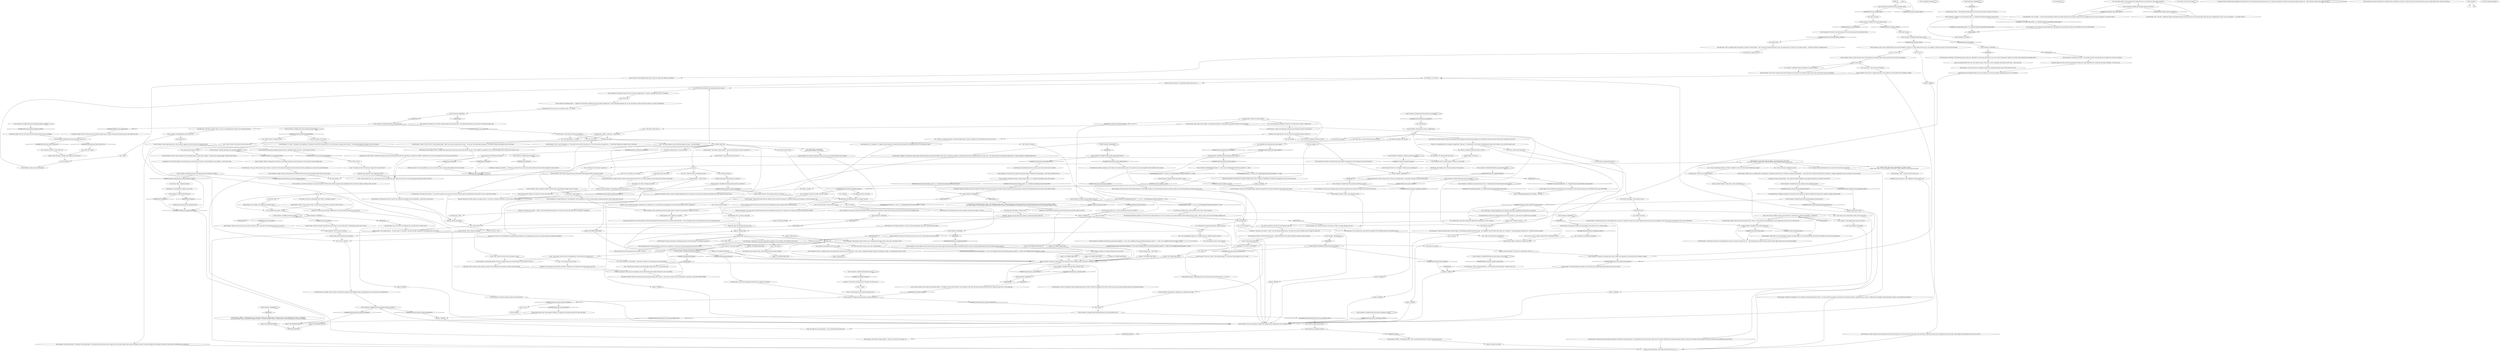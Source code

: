# YARD / TRASH
# You can click on the trash container. This lets you see the padlock has a Whirling-in-Rags logo on it -> go to Garte -> ask for key -> open container - > get your paperwork
# ==================================================
digraph G {
	  0 [label="START"];
	  1 [label="input"];
	  2 [label="Trash Container: This trash container is locked. The sliding lid has a padlock that says \"Whirling-in-Rags.\""];
	  3 [label="TRASH"];
	  4 [label="Trash Container: IsKimHere()"];
	  5 [label="IsKimHere()", shape=diamond];
	  6 [label="!(IsKimHere())", shape=diamond];
	  7 [label="Trash Container: "];
	  8 [label="Trash Container: The dumpster is goading you. It thinks you're weak."];
	  9 [label="Cuno: \"Figures.\""];
	  10 [label="Kim Kitsuragi: \"The belt is missing. That's it. Do you see anything else in there? I have another bag here...\""];
	  11 [label="Cuno: \"Cuno can hear you, cop -- and Cuno don't know shit about the rags, okay? You don't have to come asking about them again like some bitch.\""];
	  12 [label="Jump to: [Tutorial Agent: \"Some items, such as the ledger you...\"]"];
	  13 [label="You: \"I speaketh the tongue.\""];
	  14 [label="Kim Kitsuragi: \"Do-eth thou also thorough inventories?\" He points to the ruined notes. \"You should take stock of your notes, make sure it's all there. Official notes contain informants' names. If some of it has fallen into the hands of the RCM's adversaries, bloodletting may well ensue.\""];
	  15 [label="Kim Kitsuragi: \"I see, yes. You're what we call a *bad ass*, aren't you?\" He makes little quotation marks around the words, indicating he is unsure of its actual badassery."];
	  16 [label="Jump to: [IN THERE MAIN HUB]"];
	  17 [label="Kim Kitsuragi: With effort, he looks at you."];
	  18 [label="Trash Container: *Just* a trash container? There is no such thing."];
	  19 [label="rvd_rvd"];
	  20 [label="Kim Kitsuragi: \"None. Because they don't exist.\""];
	  21 [label="Physical Instrument: Did someone say *prybar*?!"];
	  22 [label="Physical Instrument: Prybar, prybar, your palms yearn it's cold touch. To grasp it once more, as you've done so many times..."];
	  23 [label="lets_open_up"];
	  24 [label="Trash Container: This is where you belong..."];
	  25 [label="Kim Kitsuragi: Soggy cartons and rags look back at him. \"Oh yes -- and it would also be appropriate to start taking notes on the case. It's what cops do.\""];
	  26 [label="You: I'm not going to do anything."];
	  27 [label="Logic: Exactly. Open your official investigation."];
	  28 [label="Jump to: [NewspaperEndgame(\"NO_MONEY\", \"DISGRA ...]"];
	  29 [label="Jump to: [IN THERE MAIN HUB]"];
	  30 [label="Jump to: [Trash Container: \"You pick out a broken mug, with an...\"]"];
	  31 [label="Trash Container: Unsatisfying. Hurtful. You hear a ringing sound, but not quite hollow. The can seems to be full..."];
	  32 [label="You: Say nothing."];
	  33 [label="Trash Container: With a well-oiled crack the lock pops open. It should now be possible to simply raise the lid..."];
	  34 [label="Trash Container: And is that a Cordon Electrics pre amp with Elektra f2 tubes? It is! That catches quite a price, we're talking 12,000 easy. Unless you're into hi-fi yourself?"];
	  35 [label="Trash Container: IsKimHere()"];
	  36 [label="IsKimHere()", shape=diamond];
	  37 [label="!(IsKimHere())", shape=diamond];
	  38 [label="Jump to: [IN THERE MAIN HUB]"];
	  39 [label="Trash Container: A blue piece of plastic sticks out from the apple peels. It's *shiny*. Looks like the corner of something..."];
	  40 [label="Cunoesse: \"The fuck's he on about -- *kid*?!\" the one behind the fence yells. \"You hear that, Cuno? He thinks you're an infant or some shit.\""];
	  41 [label="Trash Container: Soggy carton and some kind of food sludge welcome you back, uninvitingly. Smells like the wrong choice."];
	  42 [label="Rhetoric: Wow, went off script there, getting your ass handed to you. You shouldn't go picking fights if your rhetorical faculties haven't suggested it."];
	  43 [label="You: \"Yes, I *feel* like there's something in there.\""];
	  44 [label="You: Fuck yeah! Prybar!"];
	  45 [label="You: What's a prybar?"];
	  46 [label="Physical Instrument: *Still* not force time. You're just not getting there... the prybar is primed, but you lack the ability."];
	  47 [label="Trash Container: IsKimHere()"];
	  48 [label="IsKimHere()", shape=diamond];
	  49 [label="!(IsKimHere())", shape=diamond];
	  50 [label="You: What am I supposed to do?"];
	  51 [label="Trash Container: Variable[\"yard.trash_interfacing_deluxe_content\"]"];
	  52 [label="Variable[\"yard.trash_interfacing_deluxe_content\"]", shape=diamond];
	  53 [label="!(Variable[\"yard.trash_interfacing_deluxe_content\"])", shape=diamond];
	  54 [label="Trash Container: Variable[\"yard.trash_kim_turned_from_digging\"] == true  and  Variable[\"yard.trash_interfacing_deluxe_content\"]  == false  and  Variable[\"yard.trash_mug\"] == false"];
	  55 [label="Variable[\"yard.trash_kim_turned_from_digging\"] == true  and  Variable[\"yard.trash_interfacing_deluxe_content\"]  == false  and  Variable[\"yard.trash_mug\"] == false", shape=diamond];
	  56 [label="!(Variable[\"yard.trash_kim_turned_from_digging\"] == true  and  Variable[\"yard.trash_interfacing_deluxe_content\"]  == false  and  Variable[\"yard.trash_mug\"] == false)", shape=diamond];
	  57 [label="Trash Container: IsKimHere()"];
	  58 [label="IsKimHere()", shape=diamond];
	  59 [label="!(IsKimHere())", shape=diamond];
	  60 [label="Kim Kitsuragi: \"The strange thing is -- we don't have to.\" He smiles. \"We have the *key* remember. The manager gave you the key.\""];
	  61 [label="Trash Container: The smell of rotten food rises to greet you. You see soggy cartons, dirty rags, and organic waste."];
	  62 [label="IN THERE MAIN HUB"];
	  63 [label="You: \"The kid said he didn't know anything about the clothes.\""];
	  64 [label="Trash Container: The garbage stinks in front of you, overflowing with soggy cartons, dirty rags, and organic waste."];
	  65 [label="You: No! Not like this! (Crawl out of the trash.)"];
	  66 [label="Jump to: [TRASH]"];
	  67 [label="Jump to: [TRASH]"];
	  68 [label="Logic: Oh, yes you are. It's *fundamental* to proper police procedure to start keeping notes on the case at hand. Open your official investigation."];
	  69 [label="You: \"Then we should open it immediately!\""];
	  70 [label="Logic: He might also have information -- this is better than the prybar idea."];
	  71 [label="Trash Container: Variable[\"yard.trash_inland_something_in_there\"]"];
	  72 [label="Variable[\"yard.trash_inland_something_in_there\"]", shape=diamond];
	  73 [label="!(Variable[\"yard.trash_inland_something_in_there\"])", shape=diamond];
	  74 [label="Empathy: He's enjoying your little failure. He finds it amusing, he's revelling in the sweaty rage on your face."];
	  75 [label="Cuno: \"No you weren't. If you were you'd stick that shitto...\" He makes a move with his hands. \"In that staple or some shit. That little ring that has the lock in it. Then twist that shit, it's the weak spot.\""];
	  76 [label="Kim Kitsuragi: \"We're just in time.\" The lieutenant peers in. \"This hasn't been emptied for over a week.\""];
	  77 [label="Trash Container: Variable[\"TASK.who_put_the_clothes_in_the_trash\"]"];
	  78 [label="Variable[\"TASK.who_put_the_clothes_in_the_trash\"]", shape=diamond];
	  79 [label="!(Variable[\"TASK.who_put_the_clothes_in_the_trash\"])", shape=diamond];
	  80 [label="You: An antique?"];
	  81 [label="Kim Kitsuragi: \"Alright. We should go to Garte again and ask if he knows who put the clothes in the trash. It could be as simple as someone from the hostel cleaning the yard, or *that* one...\" He nods toward the red-haired boy behind him. \"I'd advise *against* confronting that force.\""];
	  82 [label="Jump to: [Trash Container: \"The smell of rotten food rises to g...\"]"];
	  83 [label="end hub for trash"];
	  84 [label="Trash Container: The smell of rotten food rises up at you as you climb inside the trash container."];
	  85 [label="You: \"I'm so disappointed right now. I thought there was a Remote Viewers Division.\""];
	  86 [label="You: \"Oh. Okay.\""];
	  87 [label="You: \"Seems like a reasonable assumption.\""];
	  88 [label="Inland Empire: There's something in there. Not necessarily connected to the case -- but still..."];
	  89 [label="Trash Container: Variable[\"TASK.open_trash_container\"]"];
	  90 [label="Variable[\"TASK.open_trash_container\"]", shape=diamond];
	  91 [label="!(Variable[\"TASK.open_trash_container\"])", shape=diamond];
	  92 [label="You: \"But I wanted to use the prybar... I feel like I'm losing out on something not using the prybar.\""];
	  93 [label="You: \"Fuck you, Cuno.\""];
	  94 [label="Jump to: [IN THERE MAIN HUB]"];
	  95 [label="Kim Kitsuragi: The lieutenant nods, then looks back into the trash container."];
	  96 [label="Kim Kitsuragi: \"I don't know either...\" He points to the ruined notes. \"You should take stock of your notes, make sure it's all there. Official notes contain informants' names. If some have fallen into the hands of the RCM's adversaries, bloodletting may well ensue.\""];
	  97 [label="Cunoesse: \"The fuck's he on about -- *kids*?!\" The one behind the fence yells. \"You hear that, Cuno? He thinks you're an infant or something.\""];
	  98 [label="Trash Container: Variable[\"yard.trash_cometh\"]"];
	  99 [label="Variable[\"yard.trash_cometh\"]", shape=diamond];
	  100 [label="!(Variable[\"yard.trash_cometh\"])", shape=diamond];
	  101 [label="Jump to: [IN THERE MAIN HUB]"];
	  102 [label="Trash Container: ...what's *this*?"];
	  103 [label="Kim Kitsuragi: \"What do you mean *feel*?\""];
	  104 [label="Kim Kitsuragi: \"All the detectives from all the Precincts who experience extrasensory perception go to the Remote Viewers Division. Their work is invaluable to the force.\""];
	  105 [label="You: \"How do we get the lock open?\""];
	  106 [label="Trash Container: Variable[\"TASK.find_your_paperwork_done\"]"];
	  107 [label="Variable[\"TASK.find_your_paperwork_done\"]", shape=diamond];
	  108 [label="!(Variable[\"TASK.find_your_paperwork_done\"])", shape=diamond];
	  109 [label="You: Dive further..."];
	  110 [label="Kim Kitsuragi: \"Officer,\" the lieutenant adds, \"This is sensitive information. You need to take this seriously.\""];
	  111 [label="Kim Kitsuragi: \"We could try using a prybar -- the one you took from my motor carriage. Or...\""];
	  112 [label="You: Pick at the rags."];
	  113 [label="Trash Container: The trash container stands in the spring snow."];
	  114 [label="You: \"Damn, this reminds me: I got side- tracked asking Cuno about the rags... The damned FALN pants got in the way. We should ask again, Kim.\""];
	  115 [label="Trash Container: Variable[\"yard.trash_interfacing_handwriting\"]"];
	  116 [label="Variable[\"yard.trash_interfacing_handwriting\"]", shape=diamond];
	  117 [label="!(Variable[\"yard.trash_interfacing_handwriting\"])", shape=diamond];
	  118 [label="You: Grab them."];
	  119 [label="Trash Container: As the legs of the slime-covered jeans begin to unspool from the garbage, a rank corpse smell fills the air."];
	  120 [label="Kim Kitsuragi: His gaze is focused on something nebulous in the far distance. On nothing in particular."];
	  121 [label="You: \"See you in the morning.\""];
	  122 [label="You: Time for bed again. Crawl inside for real..."];
	  123 [label="Kim Kitsuragi: \"No, because they don't exist.\""];
	  124 [label="You: Why am I looking at you, trash container? You're just a trash container."];
	  125 [label="Physical Instrument: You stick the prybar into the fissure beneath the lid and push down. It doesn't take much force -- with a satisfying *crack,* the metal gives way. You can open the lid now."];
	  126 [label="Trash Container: Variable[\"yard.trash_inland_you_shouldnt\"]"];
	  127 [label="Variable[\"yard.trash_inland_you_shouldnt\"]", shape=diamond];
	  128 [label="!(Variable[\"yard.trash_inland_you_shouldnt\"])", shape=diamond];
	  129 [label="You: Close the lid."];
	  130 [label="Trash Container: IsTHCPresent(\"hobocop\")"];
	  131 [label="IsTHCPresent(\"hobocop\")", shape=diamond];
	  132 [label="!(IsTHCPresent(\"hobocop\"))", shape=diamond];
	  133 [label="dive_in"];
	  134 [label="You: What's a nock cannon?"];
	  135 [label="You: Where?! I can't see it."];
	  136 [label="You: (Take the mug.)"];
	  137 [label="Trash Container: Among the threadbare kitchen towels, something catches your eye -- a pair of denim trousers?"];
	  138 [label="You: Bag the shirt."];
	  139 [label="Perception (Sight): The rest of the rags are just kitchen-variety waste. A yellow old mug that catches your eye. But other than that..."];
	  140 [label="Kim Kitsuragi: \"Officer, is that your... paperwork?\""];
	  141 [label="Kim Kitsuragi: \"It is, look...\" He points to the clipboard. \"The plastic has the RCM street grid on it. You've even got an autopsy form in there...\" A miserable looking slip of paper sticks to the board."];
	  142 [label="Interfacing: It does? Maybe it does. It *might* have been thrown out by your hand. Feels like that anyway -- like *stuffed* it somewhere. Not in this trash though. How it got here you haven't a clue."];
	  143 [label="Kim Kitsuragi: \"If you don't mind me asking -- how did this get in the trash?\"\n\"If you don't mind my asking, how could you have let your paperwork end up in the trash?\""];
	  144 [label="You: \"I don't know.\""];
	  145 [label="Authority: Be untroubled. If anything, this small moment has made him respect you more."];
	  146 [label="Kim Kitsuragi: \"Drop them in here, officer.\" The lieutenant produces a black plastic bag marked *evidence* from his pocket."];
	  147 [label="You: \"It's just a hunch. Maybe someone threw something in there?\""];
	  148 [label="You: \"What kind of extra-natural abilities do they possess?\""];
	  149 [label="You: \"No *or*. Prybar!\""];
	  150 [label="Jump to: [FUNDAMENTALEXIT]"];
	  151 [label="Jump to: [FUNDAMENTALEXIT]"];
	  152 [label="Physical Instrument: Ask *the manager*? Bullshit! Go straight for the prybar and pry this baby wide open!"];
	  153 [label="Trash Container: The lock says Whirling-in-Rags. Maybe the proprietor has the key? Who knows what secrets wait inside..."];
	  154 [label="Physical Instrument: Force time isn't happening. You've jammed the prybar under the lid but it just isn't bending."];
	  155 [label="Jump to: [failure_hub]"];
	  156 [label="Trash Container: Variable[\"yard.hanged_one_gun\"]"];
	  157 [label="Variable[\"yard.hanged_one_gun\"]", shape=diamond];
	  158 [label="!(Variable[\"yard.hanged_one_gun\"])", shape=diamond];
	  159 [label="Cunoesse: \"What are you his fuckin' sidekick now, Cun'? Don't listen to him pig, you were good.\""];
	  160 [label="You: Open the lid."];
	  161 [label="clothes_got_finale"];
	  162 [label="You: \"I don't know *what* this is.\""];
	  163 [label="You: \"By *early stages* you mean these were taken from him no more than two days after his death?\""];
	  164 [label="Jump to: [You: \"Bag the trousers.\"]"];
	  165 [label="You: What I should do is get back to that garbage. (Decline.)"];
	  166 [label="Trash Container: Good choice. Soggy carton and some kind of food sludge welcome you back, invitingly."];
	  167 [label="Kim Kitsuragi: \"Understood.\" He nods, reverting his attention to the container, still stinking in front of you."];
	  168 [label="You: \"Sorry it had to be this way.\""];
	  169 [label="Kim Kitsuragi: He nods. Absent-mindedly, he reaches for a cigarette; no sooner has it left his pocket than he catches himself."];
	  170 [label="Trash Container: IsKimHere()"];
	  171 [label="IsKimHere()", shape=diamond];
	  172 [label="!(IsKimHere())", shape=diamond];
	  173 [label="Kim Kitsuragi: The lieutenant greets you with a small nod, as if you'd just taken a momentary pause to tie a shoelace."];
	  174 [label="Trash Container: Variable[\"tc.turn_off_tutorial_node\"]  or  Variable[\"character.interactable_tutorial_seen\"]"];
	  175 [label="Variable[\"tc.turn_off_tutorial_node\"]  or  Variable[\"character.interactable_tutorial_seen\"]", shape=diamond];
	  176 [label="!(Variable[\"tc.turn_off_tutorial_node\"]  or  Variable[\"character.interactable_tutorial_seen\"])", shape=diamond];
	  177 [label="You: I should get you open, trash container."];
	  178 [label="Kim Kitsuragi: \"There isn't -- but we should still access this container.\""];
	  179 [label="Trash Container: The body is downwind from here. Maybe you prefer the smell of garbage to the smell of death?"];
	  180 [label="Jump to: [Kim Kitsuragi: \"The lieutenant leans in to inspect...\"]"];
	  181 [label="prycrow"];
	  182 [label="You: The mug, I'm getting that mug too."];
	  183 [label="You: [Leave.]"];
	  184 [label="Jump to: [TRASH]"];
	  185 [label="Trash Container: No you won't, because none of those things are real. They're not actually in there. All you see is food waste and crisp wrappings."];
	  186 [label="Jump to: [Trash Container: \"The garbage stinks in front of you,...\"]"];
	  187 [label="Trash Container: Never mind, look at that fat string of Archipelagoan pearls snaking amidst the banana peels!"];
	  188 [label="Esprit de Corps: This feels like something you should return to with Lieutenant Kitsuragi present. Also, it makes you feel like an idiot for not having an evidence bag on you -- what will you do with a dead man's trousers?"];
	  189 [label="Jump to: [IN THERE MAIN HUB]"];
	  190 [label="You: What?"];
	  191 [label="Jump to: [clothes_got_finale]"];
	  192 [label="Kim Kitsuragi: \"It would also not hurt to start taking notes on the case. Anyway, where were we...\" The lieutenant peers into the trash container where soggy cartons and rags stink uninvitingly."];
	  193 [label="Jump to: [IN THERE MAIN HUB]"];
	  194 [label="Trash Container: Variable[\"TASK.find_your_paperwork_done\"]"];
	  195 [label="Variable[\"TASK.find_your_paperwork_done\"]", shape=diamond];
	  196 [label="!(Variable[\"TASK.find_your_paperwork_done\"])", shape=diamond];
	  197 [label="Kim Kitsuragi: The lieutenant averts his eyes as you crawl into the trash container."];
	  198 [label="Kim Kitsuragi: Darkness engulfs you. The stink of rot nearly knocks you out. For a minute you can smell cigarette smoke wafting in from outside -- then it is gone, and you hear footsteps walking away."];
	  199 [label="Trash Container: Variable[\"tc.container_priority_from_kim\"]"];
	  200 [label="Variable[\"tc.container_priority_from_kim\"]", shape=diamond];
	  201 [label="!(Variable[\"tc.container_priority_from_kim\"])", shape=diamond];
	  202 [label="You: \"Nothing.\""];
	  203 [label="Trash Container: Variable[\"yard.trash_failed_wc_once\"]"];
	  204 [label="Variable[\"yard.trash_failed_wc_once\"]", shape=diamond];
	  205 [label="!(Variable[\"yard.trash_failed_wc_once\"])", shape=diamond];
	  206 [label="Trash Container: Variable[\"character.already_been_told_to_open_official_case\"]"];
	  207 [label="Variable[\"character.already_been_told_to_open_official_case\"]", shape=diamond];
	  208 [label="!(Variable[\"character.already_been_told_to_open_official_case\"])", shape=diamond];
	  209 [label="Kim Kitsuragi: \"Interesting.\" The lieutenant looks at the mug. \"Reminds me of the mug collection we saw in our weasel's apartment. Maybe he or she has been dumping their garbage here?\""];
	  210 [label="Reaction Speed: Yes! The one in the apartment you broke into. Interesting little clue. Surely this will yield something -- down the road..."];
	  211 [label="You: Kick the container."];
	  212 [label="Kim Kitsuragi: \"The quality of metal is not the problem. From what I see, it's sturdy enough.\""];
	  213 [label="You: Give up."];
	  214 [label="Kim Kitsuragi: \"That's one thing off the list...\" The lieutenant sounds relieved. \"I think we got it all.\""];
	  215 [label="Interfacing: Yeah! Crack it open Hobocop -- this is your time to shine. Dive into that dumpster for extra content!"];
	  216 [label="You: A cruel jest... there must be *something*..."];
	  217 [label="You: I knew it. (Withdraw from the dumpster's cavernous depths.)"];
	  218 [label="You: Pick it out."];
	  219 [label="You: \"No. It can't be.\""];
	  220 [label="Interfacing: You don't know. It *might* have been by your hand, though. Feels like that. Feels like you might have stuffed it somewhere. Not in this trash though. How it got here you don't know."];
	  221 [label="Kim Kitsuragi: \"Lucky we found it. You should take stock of what remains, just to be sure some has not made it into the hands of the RCM's adversaries. Organized crime and the like. There might have been police secrets in your notes.\""];
	  222 [label="Kim Kitsuragi: \"Yes.\" He nods. \"I think the clothes were taken off to get to that armour he wore, then discarded. They must have stripped him of it fast, too, the scavengers -- in a matter of days.\""];
	  223 [label="Jump to: [end hub for trash]"];
	  224 [label="You: \"I don't know, man. Sounds like an order. I don't take those.\""];
	  225 [label="Trash Container: There's nothing more of interest in this sludge of peels and meat by-product. Try the carton or those stinking rags."];
	  226 [label="Jump to: [IN THERE MAIN HUB]"];
	  227 [label="Trash Container: This is where you belong..."];
	  228 [label="Inland Empire: Beware. They're very *painful* secrets."];
	  229 [label="You: Keep the hunch to yourself."];
	  230 [label="Kim Kitsuragi: The lieutenant leans in to inspect the lock."];
	  231 [label="Kim Kitsuragi: \"Officer...\" the lieutenant says. \"Now that you have your ledger back, it would not hurt to start taking notes on the case. Officially.\"\n\"You said you didn't want to talk about the ledger, however... now that you have it back, it would not hurt to start taking notes on the case. Officially.\""];
	  232 [label="Logic: You have to start taking proper notes on the case. Open your official investigation."];
	  233 [label="You: Used to what -- dumpster diving?"];
	  234 [label="Trash Container: Variable[\"yard.trash_physint_prybar_excitement\"]"];
	  235 [label="Variable[\"yard.trash_physint_prybar_excitement\"]", shape=diamond];
	  236 [label="!(Variable[\"yard.trash_physint_prybar_excitement\"])", shape=diamond];
	  237 [label="You: What's this?"];
	  238 [label="Kim Kitsuragi: \"Or it may just be a coincidence. Either way, something to keep in mind. What else do you see?\""];
	  239 [label="Trash Container: Variable[\"yard.trash_physint_prybar_excitement\"]"];
	  240 [label="Variable[\"yard.trash_physint_prybar_excitement\"]", shape=diamond];
	  241 [label="!(Variable[\"yard.trash_physint_prybar_excitement\"])", shape=diamond];
	  242 [label="Jump to: [TRASH]"];
	  243 [label="Trash Container: Wow, an Armistice calibre 50 nock cannon, half wrapped in paper tissues! So shiny..."];
	  244 [label="Trash Container: It's a giant rifle and it's very expensive. Not as expensive as that fat string of pearls snaking among the rotten banana peels however..."];
	  245 [label="You: I'll sell it."];
	  246 [label="Perception (Smell): Are these the victim's clothes? The smell is not nearly as bad as the cadaver. These clothes could not have been in contact with the deceased for more than two days after his death."];
	  247 [label="You: Reach for it."];
	  248 [label="You: \"Nope.\""];
	  249 [label="You: \"You think someone from the Whirling might have been... involved maybe?\""];
	  250 [label="Interfacing: Not just any man's. This dense cursive -- it's *yours*."];
	  251 [label="Trash Container: Variable[\"TASK.find_your_paperwork\"]"];
	  252 [label="Variable[\"TASK.find_your_paperwork\"]", shape=diamond];
	  253 [label="!(Variable[\"TASK.find_your_paperwork\"])", shape=diamond];
	  254 [label="You: \"What is this?\""];
	  255 [label="Kim Kitsuragi: \"What are you *talking* about?\""];
	  256 [label="Kim Kitsuragi: \"Yes.\" He nods. \"...if we're still assuming the clothes were taken off to get to the armour. They must have stripped him of it fast, the scavengers. In a matter of days.\""];
	  257 [label="Trash Container: Variable[\"yard.hanged_where_are_clothes\"]"];
	  258 [label="Variable[\"yard.hanged_where_are_clothes\"]", shape=diamond];
	  259 [label="!(Variable[\"yard.hanged_where_are_clothes\"])", shape=diamond];
	  260 [label="Composure: Easier said than done -- how could this pathetic cabbage of copy paper and plastic ever become *très disco*?\""];
	  261 [label="You: Alright then. Seems like a good idea. Right after the garbage, of course. (Accept.)"];
	  262 [label="You: \"Okay, I'll do that.\""];
	  263 [label="Jump to: [IN THERE MAIN HUB]"];
	  264 [label="Trash Container: Variable[\"tc.turn_off_tutorial_node\"]"];
	  265 [label="Variable[\"tc.turn_off_tutorial_node\"]", shape=diamond];
	  266 [label="!(Variable[\"tc.turn_off_tutorial_node\"])", shape=diamond];
	  267 [label="Jump to: [TRASH]"];
	  268 [label="Kim Kitsuragi: \"Oh.\" He pauses. \"It *might* also be evidence. The mob could have disposed of something in there. We should get it open.\""];
	  269 [label="Kim Kitsuragi: \"Trash? Food waste from the cafeteria? They lock these containers to keep the derelicts from flocking in. Could be evidence too.\""];
	  270 [label="Trash Container: Variable[\"yard.trash_interfacing_has_done_dumpsters_before\"]"];
	  271 [label="Variable[\"yard.trash_interfacing_has_done_dumpsters_before\"]", shape=diamond];
	  272 [label="!(Variable[\"yard.trash_interfacing_has_done_dumpsters_before\"])", shape=diamond];
	  273 [label="Interfacing: You've done this before. The movements are recorded in your elbows, the methodology in your fingers... you're used to this."];
	  274 [label="Trash Container: CheckItem(\"prybar\")"];
	  275 [label="CheckItem(\"prybar\")", shape=diamond];
	  276 [label="!(CheckItem(\"prybar\"))", shape=diamond];
	  277 [label="Trash Container: IsKimHere()"];
	  278 [label="IsKimHere()", shape=diamond];
	  279 [label="!(IsKimHere())", shape=diamond];
	  280 [label="You: \"Another time maybe.\" [Leave.]"];
	  281 [label="Trash Container: IsTHCPresent(\"hobocop\")"];
	  282 [label="IsTHCPresent(\"hobocop\")", shape=diamond];
	  283 [label="!(IsTHCPresent(\"hobocop\"))", shape=diamond];
	  284 [label="Trash Container: It's just organic waste, cold and slimy on your hands. Apple and potato peels mostly, unidentified sludge, and the occasional chicken bone thrown in for good measure. But hey..."];
	  285 [label="You: I am into hi-fi!"];
	  286 [label="Trash Container: All you see is a broken mug with a racist depiction of *the yellow man* frolicking in saffron."];
	  287 [label="You: \"That's all, I think.\""];
	  288 [label="Trash Container: Something larger -- a clipboard! A blue plastic clipboard with moist papers hanging from it. They look badly damaged, but you can still make out forms and notes. Written in a *man's* handwriting..."];
	  289 [label="You: \"It must have been cramping my style.\""];
	  290 [label="Trash Container: Variable[\"yard.trash_concept_apperwork_style_answer\"]"];
	  291 [label="Variable[\"yard.trash_concept_apperwork_style_answer\"]", shape=diamond];
	  292 [label="!(Variable[\"yard.trash_concept_apperwork_style_answer\"])", shape=diamond];
	  293 [label="Empathy: His eyes express a rare condolence. Then he picks it up:"];
	  294 [label="Trash Container: You crawl out of the trash container. The lid clangs shut. The fresh air rushes into your lungs, but does not clear them of the garbage stink."];
	  295 [label="Jump to: [TRASH]"];
	  296 [label="Drama: It's remarkable how he can keep a straight face. Take note -- the lieutenant is well versed in dead-panning. Many of the things he says could be meant in jest."];
	  297 [label="Jump to: [TRASH]"];
	  298 [label="You: \"There is no Remote Viewers Division, is there?\""];
	  299 [label="Physical Instrument: *Forget* about it? Like you forgot about your life? No! You cannot forget your own body, and your body cannot forget..."];
	  300 [label="Half Light: THE PRYBAR!"];
	  301 [label="Trash Container: The trash container has *somehow* been unlocked. It's all for you, Harry. The smell of rotten food rises up as you climb inside. This is where you belong..."];
	  302 [label="Interfacing: No, searching for evidence in the trash."];
	  303 [label="Trash Container: CheckEquipped(\"prybar\") == true  or  CheckEquipped(\"kvalsund_multitool\") == true"];
	  304 [label="CheckEquipped(\"prybar\") == true  or  CheckEquipped(\"kvalsund_multitool\") == true", shape=diamond];
	  305 [label="!(CheckEquipped(\"prybar\") == true  or  CheckEquipped(\"kvalsund_multitool\") == true)", shape=diamond];
	  306 [label="Trash Container: Variable[\"yard.trash_physinst_bent_staples\"]"];
	  307 [label="Variable[\"yard.trash_physinst_bent_staples\"]", shape=diamond];
	  308 [label="!(Variable[\"yard.trash_physinst_bent_staples\"])", shape=diamond];
	  309 [label="You: \"That's it, I can't pry it open.\""];
	  310 [label="Inland Empire: Don't! Maybe you shouldn't..."];
	  311 [label="You: Search the food waste."];
	  312 [label="Trash Container: IsKimHere()"];
	  313 [label="IsKimHere()", shape=diamond];
	  314 [label="!(IsKimHere())", shape=diamond];
	  315 [label="Kim Kitsuragi: \"We should return later, officer. I don't think we were thorough enough. There may be more in there.\""];
	  316 [label="Trash Container: That's too bad, because none of those things are actually in there. There's just food waste and crisp wrappings."];
	  317 [label="trash_trash_trash"];
	  318 [label="Trash Container: Only in its social sensibility."];
	  319 [label="Trash Container: IsKimHere()"];
	  320 [label="IsKimHere()", shape=diamond];
	  321 [label="!(IsKimHere())", shape=diamond];
	  322 [label="Jump to: [IN THERE MAIN HUB]"];
	  323 [label="Kim Kitsuragi: \"This is a military type over-garment. No label or serial number -- this is the kind of rib-knit shirt that's worn over light armour to conceal it in an urban scenario...\" He nods to himself. \"Anything more?\""];
	  324 [label="Kim Kitsuragi: \"Yes it is, look.\" He points to it. \"This plastic has the RCM street grid on it. You've even got an autopsy form...\" A miserable looking slip of paper sticks to the board."];
	  325 [label="You: *Mine*? What is it doing in trash?"];
	  326 [label="Kim Kitsuragi: \"It would also not hurt to start taking notes on the case.\" He peers into the trash, where soggy cartons and rags stink, uninvitingly. \"Now, tell me what your eagle eyes see. Or are we finished?\""];
	  327 [label="Trash Container: Variable[\"whirling.sleeper_felt_itch\"]"];
	  328 [label="Variable[\"whirling.sleeper_felt_itch\"]", shape=diamond];
	  329 [label="!(Variable[\"whirling.sleeper_felt_itch\"])", shape=diamond];
	  330 [label="You: \"Night, Kim.\""];
	  331 [label="Trash Container: Variable[\"yard.trash_kim_good_night_forever\"]"];
	  332 [label="Variable[\"yard.trash_kim_good_night_forever\"]", shape=diamond];
	  333 [label="!(Variable[\"yard.trash_kim_good_night_forever\"])", shape=diamond];
	  334 [label="Untitled hub"];
	  335 [label="You: \"Wow! Could we get them here?\""];
	  336 [label="Kim Kitsuragi: \"Mhm.\" He leans in to inspect the lock."];
	  337 [label="Kim Kitsuragi: \"Or we could ask for a key from the manager of the Whirling-in-Rags. He probably has one.\""];
	  338 [label="Trash Container: Variable[\"yard.trash_kim_exit_comment\"]"];
	  339 [label="Variable[\"yard.trash_kim_exit_comment\"]", shape=diamond];
	  340 [label="!(Variable[\"yard.trash_kim_exit_comment\"])", shape=diamond];
	  341 [label="FUNDAMENTALEXIT"];
	  342 [label="Interfacing: Good practice for dumpster diving."];
	  343 [label="Inland Empire: Just a feeling. A warning from some part of you."];
	  344 [label="Physical Instrument: No matter how strong you think you are, this is really not something you should be attempting to do with your bare hands."];
	  345 [label="You: Force time -- jam the tool under the lid and pull!"];
	  346 [label="You: Variable[\"yard.trash_physinst_bent_staples\"]"];
	  347 [label="Variable[\"yard.trash_physinst_bent_staples\"]", shape=diamond];
	  348 [label="!(Variable[\"yard.trash_physinst_bent_staples\"])", shape=diamond];
	  349 [label="failure_hub"];
	  350 [label="Cuno: \"We should find his gun and kill someone with it.\""];
	  351 [label="Trash Container: You betcha."];
	  352 [label="You: Bag the trousers."];
	  353 [label="Kim Kitsuragi: \"Information from that *source* has truly been invaluable to the investigation. I cannot wait to hear more.\""];
	  354 [label="You: Open the lid again."];
	  355 [label="You: \"It has a foreboding quality to it. Maybe I *needed* to lose it, for the Great Bloodletting to begin?\""];
	  356 [label="Kim Kitsuragi: \"Boring? Try *dangerous*. You should do a thorough inventory of that -- be sure some has not fallen into the hands of the RCM's enemies: organized crime, or worse... Official notes sometimes contain informants' names, even undercover operatives.\""];
	  357 [label="You: Say nothing."];
	  358 [label="Jump to: [IN THERE MAIN HUB]"];
	  359 [label="You: [Close the lid.]"];
	  360 [label="Tutorial Agent: You've acquired an interactable item. Investigate this item further by going to the INTERACT tab in your INVENTORY."];
	  361 [label="Kim Kitsuragi: \"We should still access this container. There may be evidence in there.\""];
	  362 [label="You: \"What is the Remote Viewers Division?\""];
	  363 [label="Jump to: [TRASH]"];
	  364 [label="Physical Instrument: Prybar, crowbar, leverage displacement tool of the gods. Your hands have held its paint-flaked metal one hundred thousand times."];
	  365 [label="You: Time for bed. Crawl inside...\nTime for bed, Hobocop. Crawl inside... "];
	  366 [label="Logic: Now that your ledger is back in your possession, it feels like you should do something... *important*."];
	  367 [label="Physical Instrument: You force open the sealed metal lid with your goddamn *bare hands*. It is open now. It could not resist your supra-human strength."];
	  368 [label="Trash Container: "];
	  369 [label="", shape=diamond];
	  370 [label="!()", shape=diamond];
	  371 [label="Trash Container: You betcha. You know -- this awfully *colonial* mug reminds you of another one, doesn't it? Anyway..."];
	  372 [label="Cuno: \"Cuno's gotta say, man, that was unimpressive. The fuck were you trying to do?\""];
	  373 [label="Kim Kitsuragi: \"You are. The prybar is quite satisfying and handy.\" He nods, without the slightest hint of irony. \"But you are just not good enough at prying. We should get the keys.\""];
	  374 [label="You: \"I was trying to open the trash.\""];
	  375 [label="You: Look under the boxes of carton."];
	  376 [label="Jump to: [TRASH]"];
	  377 [label="Trash Container: Variable[\"yard.sense_smell_rotting_corpse\"]  or  Variable[\"yard.hanged_vomit_hub_reached\"]"];
	  378 [label="Variable[\"yard.sense_smell_rotting_corpse\"]  or  Variable[\"yard.hanged_vomit_hub_reached\"]", shape=diamond];
	  379 [label="!(Variable[\"yard.sense_smell_rotting_corpse\"]  or  Variable[\"yard.hanged_vomit_hub_reached\"])", shape=diamond];
	  380 [label="You: This makes a lot of sense."];
	  381 [label="You: \"I think I didn't want to be a cop anymore, so I threw it away.\"\n\"I think I didn't want to be a cop anymore. That's why I tried to flush my cop life down the toilet.\""];
	  382 [label="You: \"Someone from the Whirling threw it in the trash? I don't know. I'm boring.\""];
	  383 [label="Cunoesse: \"No, Cuno, it's just *bino!*\""];
	  384 [label="Conceptualization: What are you talking about? No one's out to get you -- get real man! Upgrade that cop-ledger!"];
	  385 [label="Kim Kitsuragi: \"Looks like we found your paperwork.\""];
	  386 [label="Trash Container: Variable[\"yard.trash_composure_how_paperwork_style\"]"];
	  387 [label="Variable[\"yard.trash_composure_how_paperwork_style\"]", shape=diamond];
	  388 [label="!(Variable[\"yard.trash_composure_how_paperwork_style\"])", shape=diamond];
	  389 [label="Kim Kitsuragi: \"Tell me, does your bad ass see more in there or are we done here?\" The lieutenant peers into the trash."];
	  390 [label="Kim Kitsuragi: He puts the cigarette back, and says: \"Me too.\""];
	  391 [label="Kim Kitsuragi: \"Good night, detective,\" he says, with more gentleness than you've heard from him before."];
	  392 [label="Trash Container: The container remains as inviting as a coffin. It is ready whenever you are."];
	  393 [label="Trash Container: Well it is a *container*. Maybe you're prioritizing it?"];
	  394 [label="Kim Kitsuragi: \"I agree. We should get someone from the Remote Viewers Division here.\""];
	  395 [label="You: Say nothing."];
	  396 [label="Trash Container: Variable[\"yard.trash_physint_prybar_excitement\"]"];
	  397 [label="Variable[\"yard.trash_physint_prybar_excitement\"]", shape=diamond];
	  398 [label="!(Variable[\"yard.trash_physint_prybar_excitement\"])", shape=diamond];
	  399 [label="Trash Container: IsTHCPresent(\"hobocop\")"];
	  400 [label="IsTHCPresent(\"hobocop\")", shape=diamond];
	  401 [label="!(IsTHCPresent(\"hobocop\"))", shape=diamond];
	  402 [label="Trash Container: CheckEquipped(\"prybar\") == false  and  CheckEquipped(\"kvalsund_multitool\") == false"];
	  403 [label="CheckEquipped(\"prybar\") == false  and  CheckEquipped(\"kvalsund_multitool\") == false", shape=diamond];
	  404 [label="!(CheckEquipped(\"prybar\") == false  and  CheckEquipped(\"kvalsund_multitool\") == false)", shape=diamond];
	  405 [label="Cuno: \"Unreal.\""];
	  406 [label="Trash Container: IsKimHere()"];
	  407 [label="IsKimHere()", shape=diamond];
	  408 [label="!(IsKimHere())", shape=diamond];
	  409 [label="Trash Container: The container sounds a muffled gong."];
	  410 [label="Trash Container: IsKimHere()"];
	  411 [label="IsKimHere()", shape=diamond];
	  412 [label="!(IsKimHere())", shape=diamond];
	  413 [label="You: I don't know, it seems foreboding to me somehow. Like there's something in there that's out to get me."];
	  414 [label="Trash Container: The smell of rotten food rises up at you as you climb inside the trash container."];
	  415 [label="Jump to: [Untitled hub]"];
	  416 [label="Esprit de Corps: The morning will never come."];
	  417 [label="Trash Container: IsKimHere()"];
	  418 [label="IsKimHere()", shape=diamond];
	  419 [label="!(IsKimHere())", shape=diamond];
	  420 [label="Kim Kitsuragi: \"We could try using a prybar -- there's one in my motor carriage. Or...\""];
	  421 [label="Jump to: [Trash Container: \"The garbage stinks in front of you,...\"]"];
	  422 [label="Trash Container: You pick out a broken mug, with an oddly racist depiction of *the yellow man* frolicking in saffron."];
	  423 [label="Interfacing: Your fingers start to itch just looking at that padlock..."];
	  424 [label="Trash Container: Something slimy catches your eye..."];
	  425 [label="Trash Container: Variable[\"backyard.gary_mugs\"]"];
	  426 [label="Variable[\"backyard.gary_mugs\"]", shape=diamond];
	  427 [label="!(Variable[\"backyard.gary_mugs\"])", shape=diamond];
	  428 [label="Half Light: *Full* of itself. Content, happy you failed. This snickering trash container is having a grand old time."];
	  429 [label="Kim Kitsuragi: \"Mhm...\" The lieutenant briefly glances at the mug, then returns his sight to the trash."];
	  430 [label="Kim Kitsuragi: \"See?\""];
	  431 [label="You: \"The handwriting -- it's mine.\""];
	  432 [label="Conceptualization: Challenge accepted. You should be on the lookout for stylistic elements that elevate this cabbage to heights unforeseeable."];
	  433 [label="Trash Container: IsKimHere()"];
	  434 [label="IsKimHere()", shape=diamond];
	  435 [label="!(IsKimHere())", shape=diamond];
	  436 [label="Kim Kitsuragi: He is as silent as the night."];
	  437 [label="Kim Kitsuragi: Darkness engulfs you. The stink of rot nearly knocks you out. For a minute you can smell cigarette smoke wafting in from outside."];
	  438 [label="Trash Container: Variable[\"tc.turn_off_tutorial_node\"]  or  Variable[\"character.interactable_tutorial_seen\"]"];
	  439 [label="Variable[\"tc.turn_off_tutorial_node\"]  or  Variable[\"character.interactable_tutorial_seen\"]", shape=diamond];
	  440 [label="!(Variable[\"tc.turn_off_tutorial_node\"]  or  Variable[\"character.interactable_tutorial_seen\"])", shape=diamond];
	  441 [label="Trash Container: The lock says Whirling-in-Rags. Maybe the proprietor has the key? Who knows what secrets wait inside..."];
	  442 [label="Jump to: [TRASH]"];
	  443 [label="You: Forget about the prybar."];
	  444 [label="You: I should... start taking proper notes on the case?"];
	  445 [label="Trash Container: There's a creaking sound as the prybar slips under the lid. You hang from it, like a moron, huffing and puffing. Clearly the technique is wrong -- but nothing else comes to mind."];
	  446 [label="Jump to: [failure_hub]"];
	  447 [label="Trash Container: Variable[\"whirling.garte_got_key\"]"];
	  448 [label="Variable[\"whirling.garte_got_key\"]", shape=diamond];
	  449 [label="!(Variable[\"whirling.garte_got_key\"])", shape=diamond];
	  450 [label="Cuno: \"Yeah, I know but what were you trying to do pig?\""];
	  451 [label="Jump to: [TRASH]"];
	  452 [label="Inland Empire: There is. But you won't *like* it. Sweat forms on your brow, your hand is still on the lid..."];
	  453 [label="Interfacing: 'Maybe you shouldn't...' Of course you should! This is your time to shine, Hobocop! Dive into that dumpster for extra content!"];
	  454 [label="Trash Container: Variable[\"yard.trash_perc_knows_that_is_it\"]"];
	  455 [label="Variable[\"yard.trash_perc_knows_that_is_it\"]", shape=diamond];
	  456 [label="!(Variable[\"yard.trash_perc_knows_that_is_it\"])", shape=diamond];
	  457 [label="Jump to: [Kim Kitsuragi: \"\"Alright. We should go to Garte aga...\"]"];
	  458 [label="You: \"Yeah, we need to ask the kids who put them here.\""];
	  459 [label="You: \"Okay.\" (Proceed.)"];
	  460 [label="Kim Kitsuragi: \"There's a *lot* of it too.\" He nods approvingly. \"*And* you've got an autopsy form in there -- in the back. That light pink copy paper.\" A miserable looking slip of paper sticks to the board."];
	  461 [label="Cuno: \"You askin' me now? It's some shit, copper. How should I know?\""];
	  462 [label="Jump to: [end hub for trash]"];
	  463 [label="Trash Container: Not much to see here anymore. Just a burnt apron and some kitchen towels."];
	  464 [label="Kim Kitsuragi: A few words also come through the metal: \"Good night, detective.\" But they dissipate around you like the smoke; you hear the lieutenant's footfall carry him away."];
	  465 [label="Tutorial Agent: You've acquired an interactable item. Investigate this item further by going to the INTERACT tab in your INVENTORY."];
	  466 [label="Trash Container: Variable[\"yard.trash_inland_something_in_there\"]"];
	  467 [label="Variable[\"yard.trash_inland_something_in_there\"]", shape=diamond];
	  468 [label="!(Variable[\"yard.trash_inland_something_in_there\"])", shape=diamond];
	  469 [label="You: \"Lieutenant, what do you think could be in there?\""];
	  470 [label="Jump to: [TRASH]"];
	  471 [label="Trash Container: A box falls into pieces in your hands: Batiste *Soleil* cereal. There are plastic pasta packages below, and *Turbo* noodles. Nothing of note, however."];
	  472 [label="Perception (Sight): The rest of the rags are just kitchen-variety waste. Just garbage."];
	  473 [label="Tutorial Agent: Some items, such as the ledger you found, are interactable. Go to your INVENTORY and select the INTERACT tab to read your paperwork."];
	  474 [label="Logic: An interesting little clue. Let's see where this goes. Clues have a way of magically connecting to other clues -- down the road..."];
	  475 [label="Trash Container: And... what's this?"];
	  476 [label="Half Light: WHAT IS THIS? Your triceps ache for the metal to bend, but it resists... this calls for a potent curse to help break it's resistance. Utter the POWER WORDS!"];
	  477 [label="You: Hang from the prybar with all your weight."];
	  478 [label="Cunoesse: \"No he don't! He fuckin' lost it! The ape's lost the key too.\""];
	  479 [label="Kim Kitsuragi: \"Let's ask the manager for the key, this is clearly not working.\""];
	  480 [label="You: Dig in Hobocop-style -- for extra content."];
	  481 [label="Trash Container: Variable[\"yard.trash_container_open\"]"];
	  482 [label="Variable[\"yard.trash_container_open\"]", shape=diamond];
	  483 [label="!(Variable[\"yard.trash_container_open\"])", shape=diamond];
	  484 [label="Kim Kitsuragi: \"Cadaverine odour is faint.\" The lieutenant smells them. \"If these belonged to the deceased, they were removed when he was still in the early stages of decay.\"\n\"The victim's clothes?\" The lieutenant smells them. \"Cadaverine odour is faint. If these belonged to the deceased, they were removed when he was still in the early stages of decay.\" "];
	  485 [label="Kim Kitsuragi: \"*Guitar* mark blue jeans. Pockets empty.\" The lieutenant quickly searches the jeans. \"Or *emptied*? He wore them with a belt, too, a wide belt -- the loops appear stretched, but...\" He looks into the container."];
	  486 [label="Trash Container: A drab long-sleeved shirt, olive-coloured, appears from the food waste, dripping with pus."];
	  487 [label="You: \"A thrown out towel, a mug. That's all.\""];
	  488 [label="Jump to: [clothes_got_finale]"];
	  489 [label="Inland Empire: Nothing. It's nothing. Nothing more to see here."];
	  490 [label="You: Elbows out, there's nothing more here."];
	  491 [label="Authority: Hey, maybe it's your paperwork, officer?"];
	  492 [label="Kim Kitsuragi: \"Officer, this is an official piece of paperwork. It probably contains notes on *numerous* ongoing investigations -- and could even list undercover operatives. Informants. I suggest integrating it into your *style*. For all our sakes.\""];
	  493 [label="Kim Kitsuragi: \"Well...\" He doesn't know what to say."];
	  494 [label="Kim Kitsuragi: \"Did he? I must have drifted away... somewhere between the copious mentions of pigs and homo-sexuality.\""];
	  495 [label="Cuno: \"Fuck yourself, binoclard!\""];
	  496 [label="Trash Container: Variable[\"yard.trash_clothes_found\"]"];
	  497 [label="Variable[\"yard.trash_clothes_found\"]", shape=diamond];
	  498 [label="!(Variable[\"yard.trash_clothes_found\"])", shape=diamond];
	  499 [label="Trash Container: IsKimHere()"];
	  500 [label="IsKimHere()", shape=diamond];
	  501 [label="!(IsKimHere())", shape=diamond];
	  502 [label="Kim Kitsuragi: \"There isn't.\""];
	  503 [label="You: \"There is no need for sarcasm. I just feel strongly about it, that's all. Maybe it's not connected to the case, but still.\""];
	  504 [label="You: \"It's extrasensory perception. Whatever is in there holds a special *significance*.\""];
	  505 [label="You: \"*Or*, lieutenant?\""];
	  506 [label="Trash Container: Variable[\"yard.trash_kim_comment_seen\"]"];
	  507 [label="Variable[\"yard.trash_kim_comment_seen\"]", shape=diamond];
	  508 [label="!(Variable[\"yard.trash_kim_comment_seen\"])", shape=diamond];
	  509 [label="Trash Container: You see: milk, an egg-rest with one broken egg in it, some pasta wrapper... Picking up the soggy packages somehow feels familiar."];
	  510 [label="You: Open the padlock with the key."];
	  511 [label="You: \"The FUCK kind of metal is this, this is fucking SHIT!\""];
	  512 [label="Cuno: \"Quit pushin' the blame on the metal piggo. Metal's fine. It's your arm that's shit.\""];
	  513 [label="You: Let it go."];
	  514 [label="You: Didn't I just have a premonition that *there's something in there*?"];
	  515 [label="Kim Kitsuragi: \"No-no. We need to investigate now.\" Just like that, he opens the lid."];
	  516 [label="Kim Kitsuragi: \"Not really. All we know is -- the victim's clothes are in the trash, the lid was locked, and this establishment had the key. It's just a *small* loose thread.\""];
	  517 [label="Kim Kitsuragi: \"Tell me, *see-eth* your bad ass more in there or are we done here?\" The lieutenant peers into the trash."];
	  518 [label="You: \"I'd rather not to talk about it right now.\""];
	  519 [label="You: New dialogue fragment"];
	  520 [label="Empathy: Whatever he may feel in this moment is locked away deep inside him."];
	  521 [label="Rhetoric: He's being sarcastic. Do *not* ask what the Remote Viewers Division is."];
	  522 [label="Physical Instrument: Really? Your muscles are down with either one."];
	  523 [label="You: It's not a *pry*bar, it's a crowbar."];
	  524 [label="Kim Kitsuragi: \"We *might* want to ask for a key from the manager of the Whirling-in-Rags. He probably has one. And he also has *information*.\""];
	  525 [label="Jump to: [FUNDAMENTALEXIT]"];
	  0 -> 0
	  1 -> 481
	  2 -> 70
	  3 -> 354
	  3 -> 104
	  3 -> 182
	  3 -> 345
	  3 -> 123
	  3 -> 510
	  4 -> 4
	  4 -> 5
	  5 -> 338
	  6 -> 376
	  8 -> 183
	  9 -> 242
	  10 -> 424
	  11 -> 353
	  12 -> 473
	  13 -> 13
	  14 -> 82
	  15 -> 41
	  16 -> 61
	  17 -> 520
	  18 -> 423
	  19 -> 84
	  19 -> 85
	  20 -> 18
	  21 -> 396
	  22 -> 22
	  23 -> 505
	  23 -> 148
	  24 -> 27
	  25 -> 264
	  26 -> 67
	  27 -> 149
	  29 -> 61
	  30 -> 422
	  31 -> 428
	  32 -> 8
	  33 -> 310
	  34 -> 245
	  34 -> 285
	  35 -> 35
	  35 -> 36
	  36 -> 429
	  37 -> 351
	  38 -> 61
	  39 -> 218
	  40 -> 494
	  41 -> 109
	  42 -> 97
	  43 -> 102
	  44 -> 21
	  45 -> 364
	  46 -> 470
	  47 -> 48
	  47 -> 47
	  48 -> 231
	  49 -> 366
	  50 -> 232
	  51 -> 51
	  51 -> 52
	  52 -> 472
	  53 -> 138
	  54 -> 54
	  54 -> 55
	  55 -> 475
	  56 -> 358
	  57 -> 57
	  57 -> 58
	  58 -> 212
	  59 -> 512
	  60 -> 155
	  61 -> 506
	  62 -> 480
	  62 -> 128
	  62 -> 365
	  62 -> 111
	  62 -> 181
	  62 -> 311
	  62 -> 121
	  62 -> 375
	  63 -> 39
	  64 -> 61
	  65 -> 294
	  66 -> 2
	  67 -> 2
	  68 -> 149
	  69 -> 336
	  70 -> 234
	  71 -> 72
	  71 -> 71
	  72 -> 2
	  73 -> 87
	  74 -> 154
	  75 -> 158
	  76 -> 61
	  77 -> 77
	  77 -> 78
	  78 -> 214
	  79 -> 315
	  80 -> 318
	  81 -> 160
	  82 -> 60
	  83 -> 224
	  83 -> 357
	  83 -> 262
	  84 -> 359
	  85 -> 177
	  86 -> 361
	  87 -> 336
	  88 -> 2
	  89 -> 89
	  89 -> 90
	  90 -> 441
	  91 -> 152
	  92 -> 373
	  93 -> 450
	  94 -> 61
	  95 -> 322
	  96 -> 82
	  97 -> 430
	  98 -> 98
	  98 -> 99
	  99 -> 517
	  100 -> 389
	  101 -> 61
	  102 -> 490
	  102 -> 189
	  103 -> 504
	  103 -> 201
	  103 -> 146
	  104 -> 296
	  105 -> 274
	  106 -> 106
	  106 -> 107
	  107 -> 46
	  108 -> 525
	  109 -> 471
	  110 -> 223
	  111 -> 20
	  112 -> 496
	  113 -> 2
	  114 -> 10
	  115 -> 115
	  115 -> 116
	  116 -> 380
	  116 -> 325
	  117 -> 254
	  118 -> 118
	  119 -> 377
	  120 -> 334
	  121 -> 436
	  122 -> 83
	  123 -> 18
	  124 -> 198
	  125 -> 310
	  126 -> 126
	  126 -> 127
	  127 -> 129
	  128 -> 281
	  129 -> 409
	  130 -> 130
	  130 -> 131
	  131 -> 453
	  132 -> 132
	  133 -> 280
	  133 -> 514
	  133 -> 237
	  133 -> 159
	  134 -> 244
	  135 -> 186
	  136 -> 425
	  137 -> 117
	  138 -> 323
	  139 -> 454
	  140 -> 161
	  140 -> 219
	  140 -> 431
	  141 -> 142
	  142 -> 11
	  143 -> 289
	  143 -> 355
	  143 -> 518
	  143 -> 381
	  143 -> 382
	  144 -> 95
	  145 -> 226
	  146 -> 352
	  146 -> 162
	  147 -> 336
	  148 -> 19
	  149 -> 524
	  150 -> 341
	  151 -> 341
	  152 -> 66
	  153 -> 228
	  154 -> 476
	  155 -> 349
	  156 -> 156
	  156 -> 157
	  157 -> 478
	  158 -> 239
	  159 -> 451
	  160 -> 60
	  161 -> 458
	  161 -> 459
	  161 -> 113
	  161 -> 249
	  161 -> 62
	  162 -> 140
	  163 -> 257
	  164 -> 352
	  165 -> 40
	  166 -> 109
	  167 -> 144
	  168 -> 168
	  169 -> 390
	  170 -> 170
	  170 -> 171
	  171 -> 331
	  172 -> 227
	  173 -> 392
	  174 -> 174
	  174 -> 175
	  175 -> 28
	  176 -> 465
	  177 -> 88
	  178 -> 442
	  179 -> 499
	  180 -> 230
	  181 -> 523
	  181 -> 43
	  181 -> 44
	  181 -> 443
	  182 -> 422
	  183 -> 206
	  184 -> 2
	  185 -> 317
	  186 -> 63
	  187 -> 33
	  188 -> 188
	  189 -> 61
	  190 -> 38
	  191 -> 160
	  192 -> 264
	  193 -> 61
	  194 -> 194
	  194 -> 195
	  195 -> 225
	  196 -> 284
	  197 -> 119
	  198 -> 23
	  199 -> 200
	  199 -> 199
	  200 -> 393
	  201 -> 327
	  202 -> 230
	  203 -> 204
	  203 -> 205
	  204 -> 45
	  205 -> 153
	  206 -> 208
	  206 -> 207
	  207 -> 525
	  208 -> 105
	  209 -> 474
	  210 -> 173
	  211 -> 30
	  212 -> 73
	  213 -> 372
	  214 -> 376
	  215 -> 132
	  216 -> 286
	  217 -> 185
	  218 -> 288
	  219 -> 324
	  220 -> 11
	  221 -> 82
	  222 -> 163
	  223 -> 82
	  224 -> 14
	  225 -> 15
	  226 -> 61
	  227 -> 27
	  228 -> 295
	  229 -> 230
	  230 -> 65
	  231 -> 150
	  232 -> 149
	  233 -> 302
	  234 -> 235
	  234 -> 236
	  235 -> 151
	  236 -> 66
	  237 -> 343
	  238 -> 173
	  239 -> 240
	  239 -> 241
	  240 -> 513
	  240 -> 91
	  241 -> 183
	  242 -> 2
	  243 -> 133
	  243 -> 134
	  244 -> 33
	  245 -> 184
	  246 -> 319
	  247 -> 486
	  248 -> 80
	  249 -> 516
	  250 -> 410
	  251 -> 252
	  251 -> 253
	  252 -> 385
	  253 -> 139
	  254 -> 461
	  255 -> 12
	  255 -> 143
	  256 -> 163
	  257 -> 258
	  257 -> 259
	  258 -> 256
	  259 -> 222
	  260 -> 386
	  261 -> 165
	  262 -> 326
	  263 -> 61
	  264 -> 265
	  264 -> 266
	  265 -> 192
	  266 -> 473
	  267 -> 2
	  268 -> 267
	  269 -> 42
	  269 -> 68
	  269 -> 86
	  270 -> 272
	  270 -> 271
	  271 -> 233
	  271 -> 108
	  272 -> 471
	  273 -> 270
	  274 -> 275
	  274 -> 276
	  275 -> 110
	  276 -> 420
	  277 -> 278
	  277 -> 279
	  278 -> 209
	  279 -> 371
	  280 -> 406
	  281 -> 282
	  281 -> 283
	  282 -> 215
	  283 -> 132
	  284 -> 489
	  285 -> 316
	  286 -> 135
	  286 -> 79
	  287 -> 457
	  288 -> 250
	  289 -> 492
	  290 -> 291
	  290 -> 292
	  291 -> 261
	  291 -> 164
	  291 -> 413
	  292 -> 462
	  293 -> 221
	  294 -> 417
	  295 -> 2
	  296 -> 298
	  296 -> 147
	  296 -> 335
	  297 -> 2
	  298 -> 502
	  299 -> 300
	  300 -> 22
	  302 -> 399
	  303 -> 304
	  303 -> 305
	  304 -> 124
	  305 -> 367
	  306 -> 307
	  306 -> 308
	  307 -> 303
	  308 -> 402
	  309 -> 447
	  310 -> 125
	  311 -> 193
	  312 -> 313
	  312 -> 314
	  313 -> 75
	  314 -> 61
	  315 -> 376
	  316 -> 317
	  317 -> 216
	  317 -> 217
	  318 -> 135
	  319 -> 320
	  319 -> 321
	  320 -> 484
	  321 -> 187
	  322 -> 61
	  323 -> 50
	  324 -> 142
	  325 -> 220
	  326 -> 264
	  327 -> 328
	  327 -> 329
	  328 -> 17
	  329 -> 178
	  330 -> 16
	  331 -> 332
	  331 -> 333
	  332 -> 197
	  333 -> 437
	  334 -> 64
	  334 -> 359
	  334 -> 167
	  334 -> 330
	  334 -> 120
	  335 -> 122
	  336 -> 363
	  337 -> 69
	  338 -> 339
	  338 -> 340
	  339 -> 376
	  340 -> 76
	  342 -> 108
	  343 -> 280
	  343 -> 159
	  344 -> 470
	  345 -> 346
	  346 -> 347
	  346 -> 348
	  347 -> 306
	  348 -> 306
	  349 -> 211
	  349 -> 309
	  349 -> 213
	  349 -> 477
	  349 -> 511
	  350 -> 239
	  351 -> 438
	  352 -> 485
	  353 -> 488
	  354 -> 81
	  355 -> 255
	  356 -> 82
	  357 -> 191
	  358 -> 61
	  359 -> 169
	  360 -> 37
	  361 -> 442
	  362 -> 103
	  363 -> 2
	  364 -> 22
	  365 -> 414
	  366 -> 49
	  366 -> 444
	  366 -> 25
	  367 -> 310
	  368 -> 369
	  368 -> 370
	  371 -> 210
	  372 -> 92
	  372 -> 374
	  372 -> 31
	  373 -> 183
	  374 -> 74
	  375 -> 509
	  376 -> 2
	  377 -> 378
	  377 -> 379
	  378 -> 246
	  379 -> 319
	  380 -> 141
	  381 -> 493
	  382 -> 356
	  383 -> 190
	  384 -> 164
	  384 -> 261
	  385 -> 161
	  385 -> 219
	  385 -> 431
	  386 -> 387
	  386 -> 388
	  387 -> 432
	  388 -> 462
	  389 -> 24
	  390 -> 415
	  391 -> 415
	  393 -> 499
	  394 -> 521
	  395 -> 179
	  396 -> 397
	  396 -> 398
	  397 -> 180
	  398 -> 22
	  399 -> 400
	  399 -> 401
	  400 -> 342
	  401 -> 108
	  402 -> 403
	  402 -> 404
	  403 -> 344
	  404 -> 203
	  405 -> 350
	  406 -> 408
	  406 -> 407
	  407 -> 515
	  409 -> 3
	  410 -> 411
	  410 -> 412
	  411 -> 251
	  412 -> 114
	  413 -> 384
	  414 -> 433
	  415 -> 334
	  416 -> 415
	  417 -> 418
	  417 -> 419
	  418 -> 172
	  419 -> 392
	  420 -> 20
	  421 -> 63
	  422 -> 135
	  422 -> 79
	  423 -> 499
	  424 -> 248
	  424 -> 247
	  425 -> 426
	  425 -> 427
	  426 -> 277
	  427 -> 34
	  428 -> 154
	  429 -> 438
	  430 -> 488
	  431 -> 460
	  432 -> 290
	  433 -> 434
	  433 -> 435
	  434 -> 196
	  435 -> 64
	  435 -> 359
	  436 -> 416
	  437 -> 464
	  438 -> 440
	  438 -> 439
	  439 -> 37
	  440 -> 360
	  441 -> 228
	  442 -> 2
	  443 -> 299
	  444 -> 26
	  445 -> 446
	  446 -> 349
	  447 -> 448
	  447 -> 449
	  448 -> 59
	  449 -> 479
	  450 -> 374
	  450 -> 31
	  451 -> 2
	  452 -> 280
	  452 -> 159
	  453 -> 132
	  454 -> 456
	  454 -> 455
	  455 -> 487
	  456 -> 287
	  457 -> 80
	  458 -> 96
	  459 -> 94
	  460 -> 142
	  461 -> 491
	  462 -> 82
	  463 -> 53
	  464 -> 23
	  465 -> 28
	  466 -> 467
	  466 -> 468
	  467 -> 229
	  467 -> 469
	  468 -> 297
	  469 -> 269
	  470 -> 2
	  471 -> 93
	  472 -> 454
	  473 -> 192
	  474 -> 238
	  475 -> 29
	  476 -> 349
	  477 -> 445
	  478 -> 405
	  479 -> 239
	  480 -> 243
	  481 -> 482
	  481 -> 483
	  482 -> 112
	  483 -> 1
	  484 -> 145
	  485 -> 9
	  486 -> 137
	  487 -> 457
	  488 -> 160
	  489 -> 101
	  490 -> 421
	  491 -> 11
	  492 -> 260
	  493 -> 293
	  494 -> 495
	  495 -> 383
	  496 -> 497
	  496 -> 498
	  497 -> 463
	  498 -> 136
	  499 -> 500
	  499 -> 501
	  500 -> 466
	  501 -> 176
	  502 -> 18
	  503 -> 268
	  504 -> 394
	  505 -> 337
	  506 -> 507
	  506 -> 508
	  507 -> 61
	  508 -> 312
	  509 -> 273
	  510 -> 32
	  511 -> 56
	  512 -> 154
	  513 -> 7
	  514 -> 452
	  515 -> 60
	  516 -> 488
	  517 -> 24
	  518 -> 166
	  520 -> 391
	  521 -> 362
	  521 -> 395
	  521 -> 503
	  522 -> 22
	  523 -> 522
	  524 -> 234
	  525 -> 341
}

